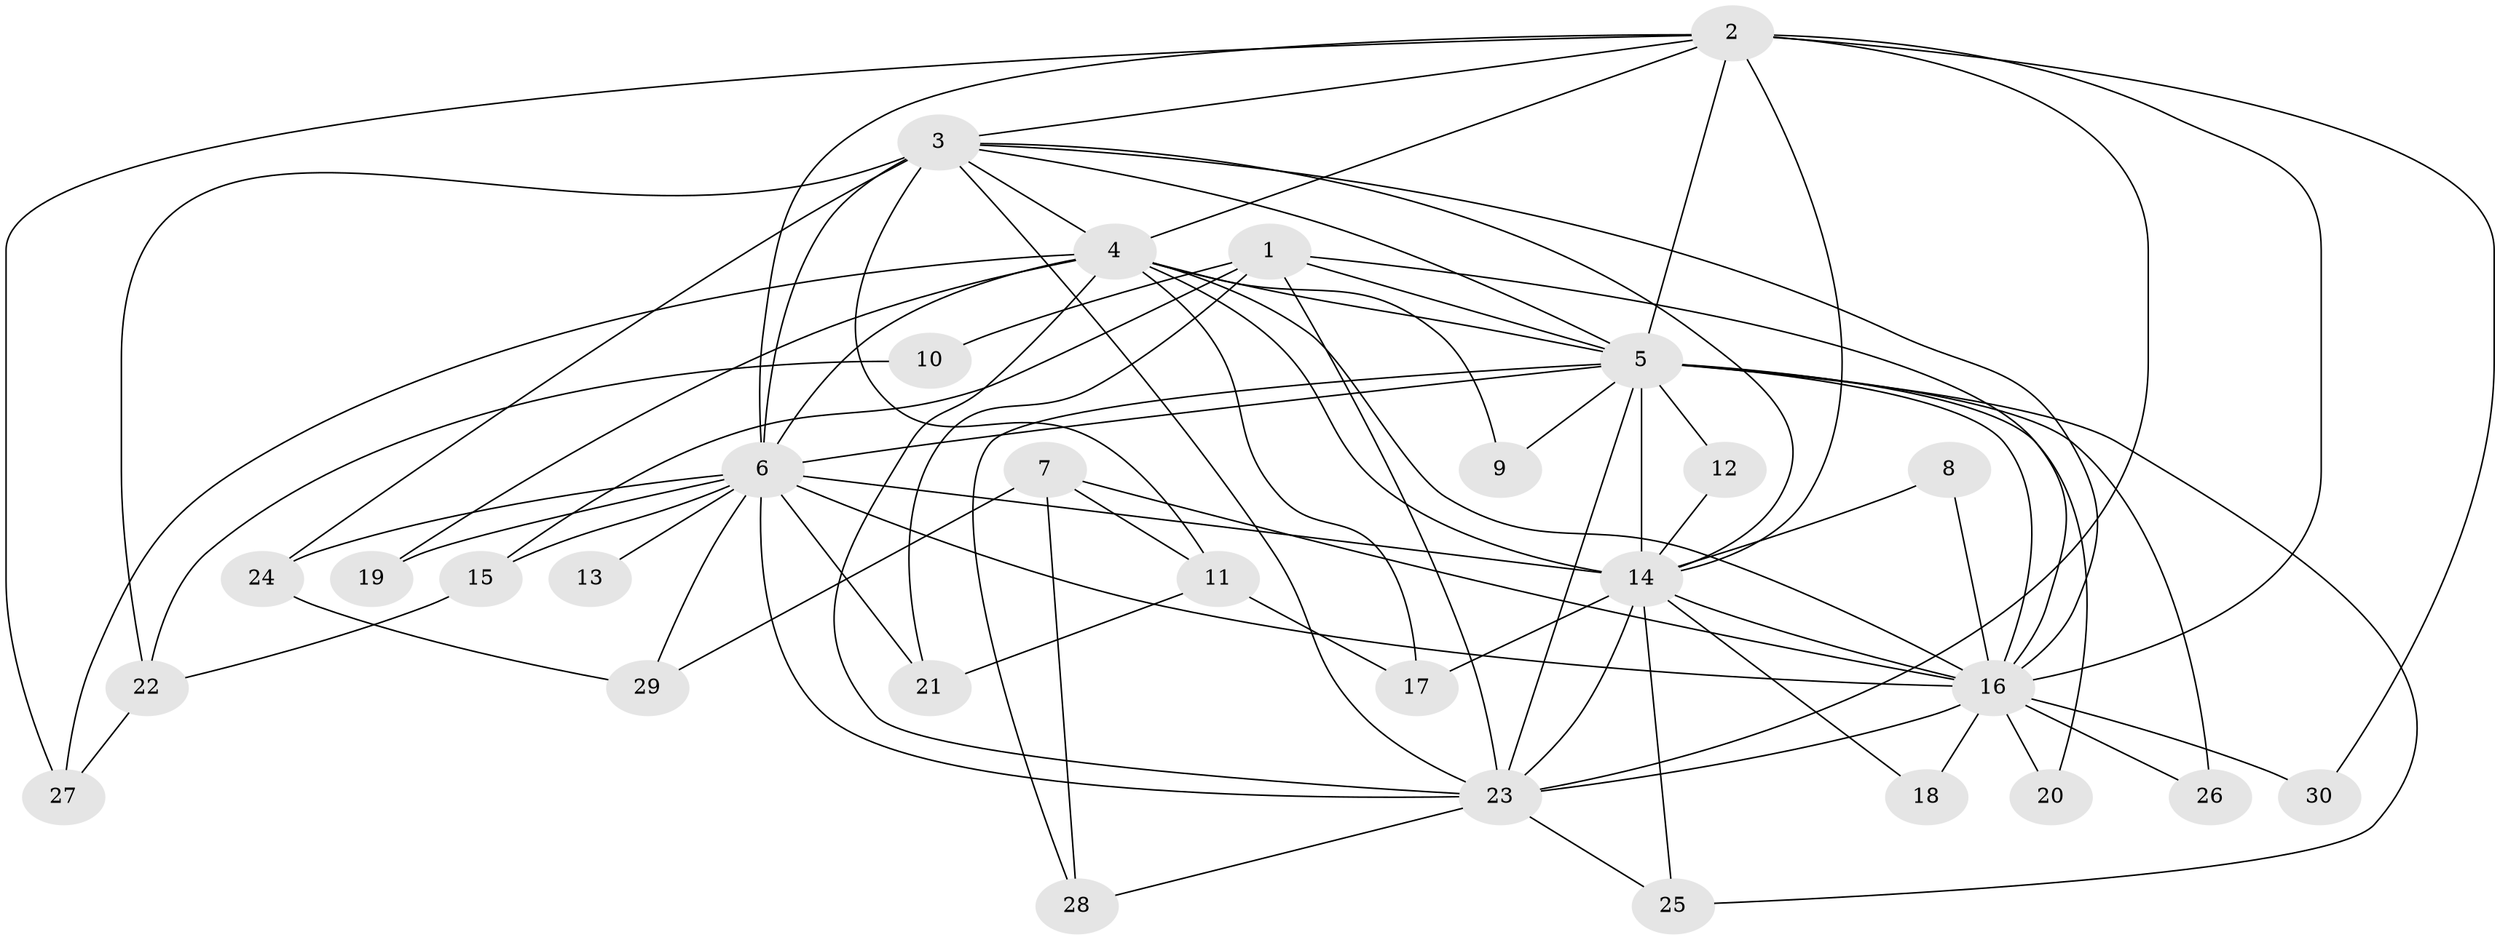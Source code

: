 // original degree distribution, {19: 0.03389830508474576, 17: 0.05084745762711865, 11: 0.01694915254237288, 16: 0.01694915254237288, 13: 0.01694915254237288, 12: 0.01694915254237288, 20: 0.01694915254237288, 2: 0.5423728813559322, 3: 0.1864406779661017, 5: 0.03389830508474576, 4: 0.05084745762711865, 6: 0.01694915254237288}
// Generated by graph-tools (version 1.1) at 2025/01/03/09/25 03:01:36]
// undirected, 30 vertices, 77 edges
graph export_dot {
graph [start="1"]
  node [color=gray90,style=filled];
  1;
  2;
  3;
  4;
  5;
  6;
  7;
  8;
  9;
  10;
  11;
  12;
  13;
  14;
  15;
  16;
  17;
  18;
  19;
  20;
  21;
  22;
  23;
  24;
  25;
  26;
  27;
  28;
  29;
  30;
  1 -- 5 [weight=1.0];
  1 -- 10 [weight=1.0];
  1 -- 15 [weight=1.0];
  1 -- 16 [weight=1.0];
  1 -- 21 [weight=1.0];
  1 -- 23 [weight=1.0];
  2 -- 3 [weight=1.0];
  2 -- 4 [weight=1.0];
  2 -- 5 [weight=1.0];
  2 -- 6 [weight=3.0];
  2 -- 14 [weight=1.0];
  2 -- 16 [weight=2.0];
  2 -- 23 [weight=1.0];
  2 -- 27 [weight=1.0];
  2 -- 30 [weight=1.0];
  3 -- 4 [weight=2.0];
  3 -- 5 [weight=1.0];
  3 -- 6 [weight=3.0];
  3 -- 11 [weight=2.0];
  3 -- 14 [weight=2.0];
  3 -- 16 [weight=2.0];
  3 -- 22 [weight=3.0];
  3 -- 23 [weight=1.0];
  3 -- 24 [weight=1.0];
  4 -- 5 [weight=1.0];
  4 -- 6 [weight=4.0];
  4 -- 9 [weight=1.0];
  4 -- 14 [weight=1.0];
  4 -- 16 [weight=2.0];
  4 -- 17 [weight=1.0];
  4 -- 19 [weight=1.0];
  4 -- 23 [weight=2.0];
  4 -- 27 [weight=1.0];
  5 -- 6 [weight=3.0];
  5 -- 9 [weight=1.0];
  5 -- 12 [weight=1.0];
  5 -- 14 [weight=1.0];
  5 -- 16 [weight=3.0];
  5 -- 20 [weight=1.0];
  5 -- 23 [weight=1.0];
  5 -- 25 [weight=1.0];
  5 -- 26 [weight=2.0];
  5 -- 28 [weight=1.0];
  6 -- 13 [weight=1.0];
  6 -- 14 [weight=3.0];
  6 -- 15 [weight=1.0];
  6 -- 16 [weight=5.0];
  6 -- 19 [weight=1.0];
  6 -- 21 [weight=1.0];
  6 -- 23 [weight=2.0];
  6 -- 24 [weight=2.0];
  6 -- 29 [weight=1.0];
  7 -- 11 [weight=1.0];
  7 -- 16 [weight=2.0];
  7 -- 28 [weight=1.0];
  7 -- 29 [weight=1.0];
  8 -- 14 [weight=1.0];
  8 -- 16 [weight=1.0];
  10 -- 22 [weight=1.0];
  11 -- 17 [weight=1.0];
  11 -- 21 [weight=1.0];
  12 -- 14 [weight=1.0];
  14 -- 16 [weight=2.0];
  14 -- 17 [weight=1.0];
  14 -- 18 [weight=1.0];
  14 -- 23 [weight=1.0];
  14 -- 25 [weight=1.0];
  15 -- 22 [weight=1.0];
  16 -- 18 [weight=1.0];
  16 -- 20 [weight=1.0];
  16 -- 23 [weight=2.0];
  16 -- 26 [weight=1.0];
  16 -- 30 [weight=2.0];
  22 -- 27 [weight=1.0];
  23 -- 25 [weight=1.0];
  23 -- 28 [weight=1.0];
  24 -- 29 [weight=1.0];
}

